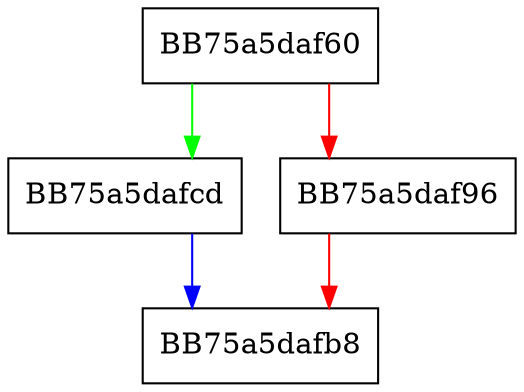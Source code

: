 digraph VisitForScan {
  node [shape="box"];
  graph [splines=ortho];
  BB75a5daf60 -> BB75a5dafcd [color="green"];
  BB75a5daf60 -> BB75a5daf96 [color="red"];
  BB75a5daf96 -> BB75a5dafb8 [color="red"];
  BB75a5dafcd -> BB75a5dafb8 [color="blue"];
}